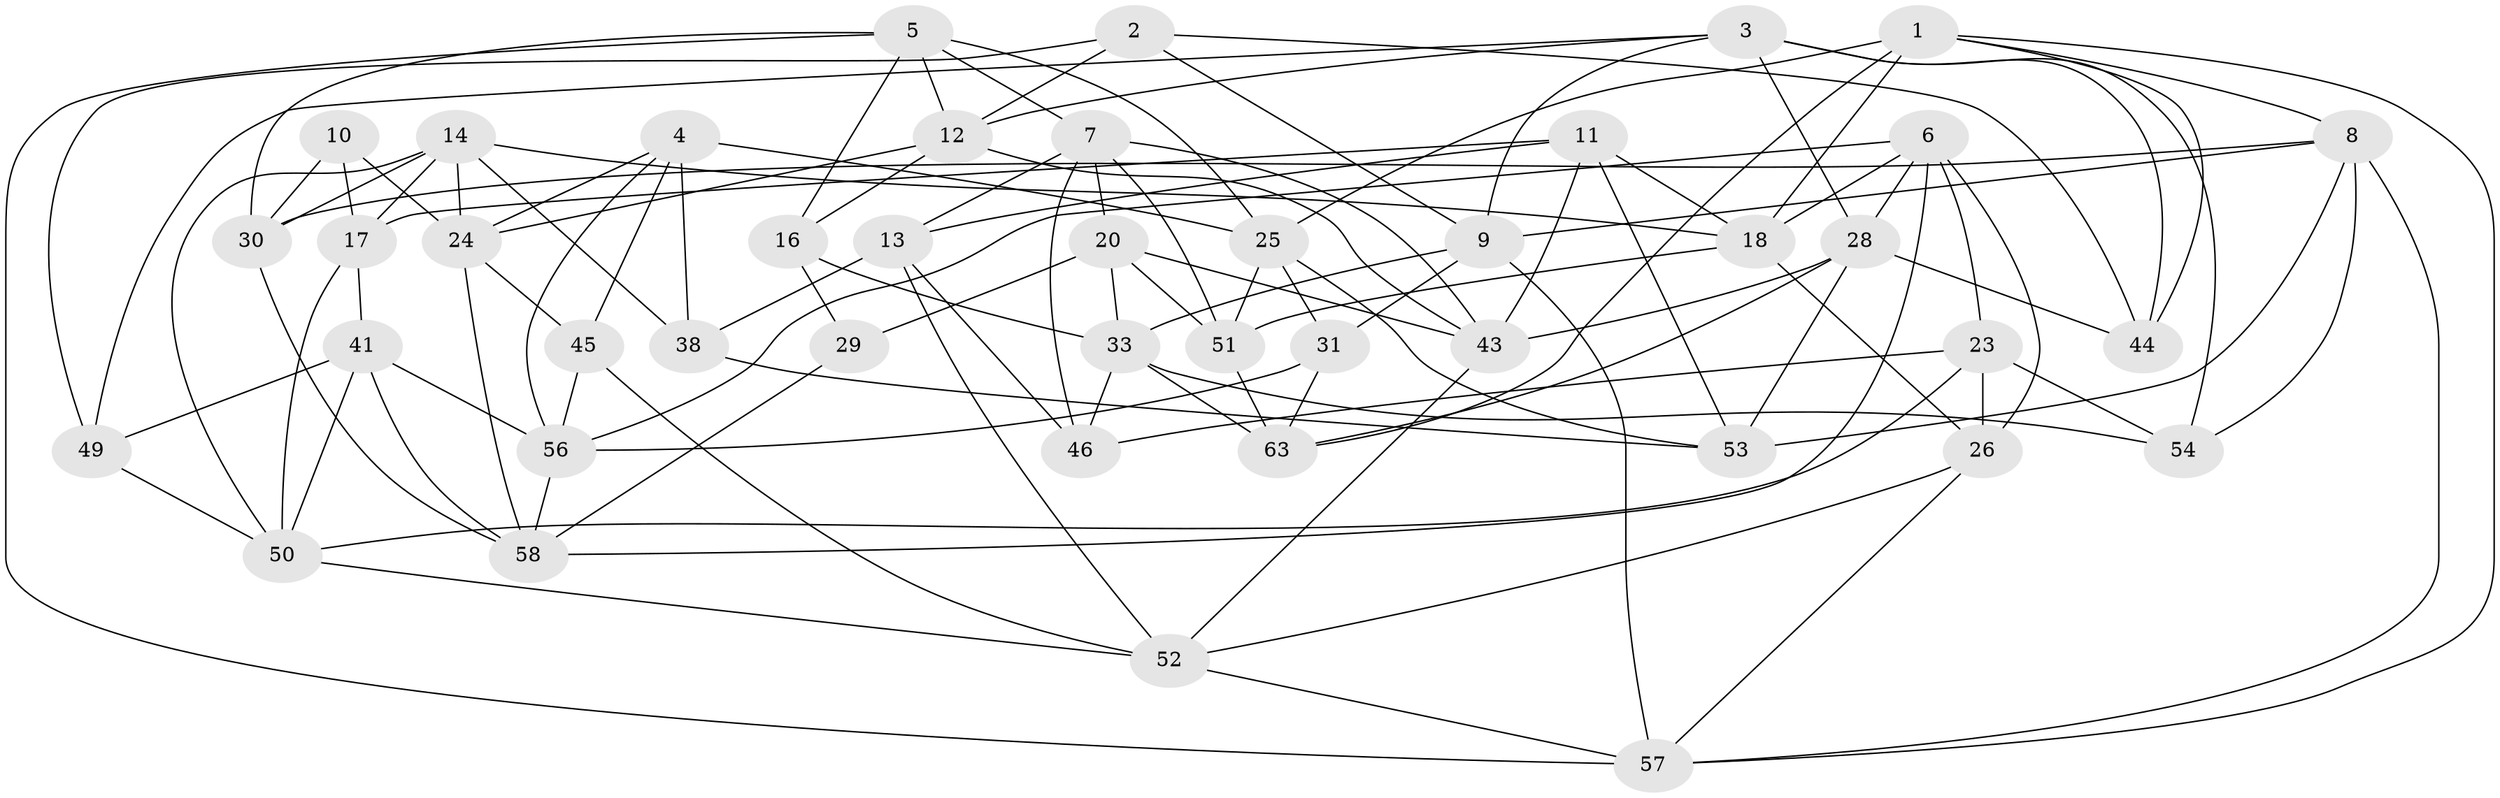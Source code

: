 // Generated by graph-tools (version 1.1) at 2025/24/03/03/25 07:24:24]
// undirected, 43 vertices, 111 edges
graph export_dot {
graph [start="1"]
  node [color=gray90,style=filled];
  1 [super="+19"];
  2;
  3 [super="+15"];
  4 [super="+22"];
  5 [super="+42"];
  6 [super="+74"];
  7 [super="+34"];
  8 [super="+48"];
  9 [super="+39"];
  10;
  11 [super="+71"];
  12 [super="+68"];
  13 [super="+36"];
  14 [super="+47"];
  16;
  17 [super="+75"];
  18 [super="+21"];
  20 [super="+27"];
  23 [super="+37"];
  24 [super="+35"];
  25 [super="+62"];
  26 [super="+73"];
  28 [super="+40"];
  29;
  30 [super="+32"];
  31;
  33 [super="+64"];
  38 [super="+59"];
  41 [super="+61"];
  43 [super="+55"];
  44;
  45;
  46;
  49;
  50 [super="+72"];
  51 [super="+76"];
  52 [super="+70"];
  53 [super="+65"];
  54;
  56 [super="+67"];
  57 [super="+60"];
  58 [super="+69"];
  63 [super="+66"];
  1 -- 44;
  1 -- 8;
  1 -- 63;
  1 -- 57;
  1 -- 25;
  1 -- 18;
  2 -- 49;
  2 -- 12;
  2 -- 44;
  2 -- 9;
  3 -- 9;
  3 -- 28;
  3 -- 12;
  3 -- 49;
  3 -- 44;
  3 -- 54;
  4 -- 56;
  4 -- 24;
  4 -- 25;
  4 -- 45;
  4 -- 38 [weight=2];
  5 -- 25;
  5 -- 16;
  5 -- 7;
  5 -- 12;
  5 -- 57;
  5 -- 30;
  6 -- 58;
  6 -- 56;
  6 -- 18;
  6 -- 28;
  6 -- 23;
  6 -- 26;
  7 -- 51;
  7 -- 46;
  7 -- 43;
  7 -- 13;
  7 -- 20;
  8 -- 57;
  8 -- 9;
  8 -- 30;
  8 -- 54;
  8 -- 53;
  9 -- 57;
  9 -- 33;
  9 -- 31;
  10 -- 17;
  10 -- 30 [weight=2];
  10 -- 24;
  11 -- 53 [weight=2];
  11 -- 13;
  11 -- 18;
  11 -- 17;
  11 -- 43;
  12 -- 24;
  12 -- 16;
  12 -- 43;
  13 -- 46;
  13 -- 52;
  13 -- 38 [weight=2];
  14 -- 24;
  14 -- 17;
  14 -- 38;
  14 -- 50;
  14 -- 18;
  14 -- 30;
  16 -- 33;
  16 -- 29;
  17 -- 50;
  17 -- 41 [weight=2];
  18 -- 51;
  18 -- 26;
  20 -- 29 [weight=2];
  20 -- 33;
  20 -- 51;
  20 -- 43;
  23 -- 26 [weight=2];
  23 -- 54;
  23 -- 50;
  23 -- 46;
  24 -- 58;
  24 -- 45;
  25 -- 51;
  25 -- 53;
  25 -- 31;
  26 -- 52;
  26 -- 57;
  28 -- 44;
  28 -- 43;
  28 -- 53;
  28 -- 63;
  29 -- 58;
  30 -- 58;
  31 -- 56;
  31 -- 63;
  33 -- 46;
  33 -- 54;
  33 -- 63;
  38 -- 53;
  41 -- 49;
  41 -- 50;
  41 -- 56;
  41 -- 58;
  43 -- 52;
  45 -- 56;
  45 -- 52;
  49 -- 50;
  50 -- 52;
  51 -- 63 [weight=2];
  52 -- 57;
  56 -- 58;
}
